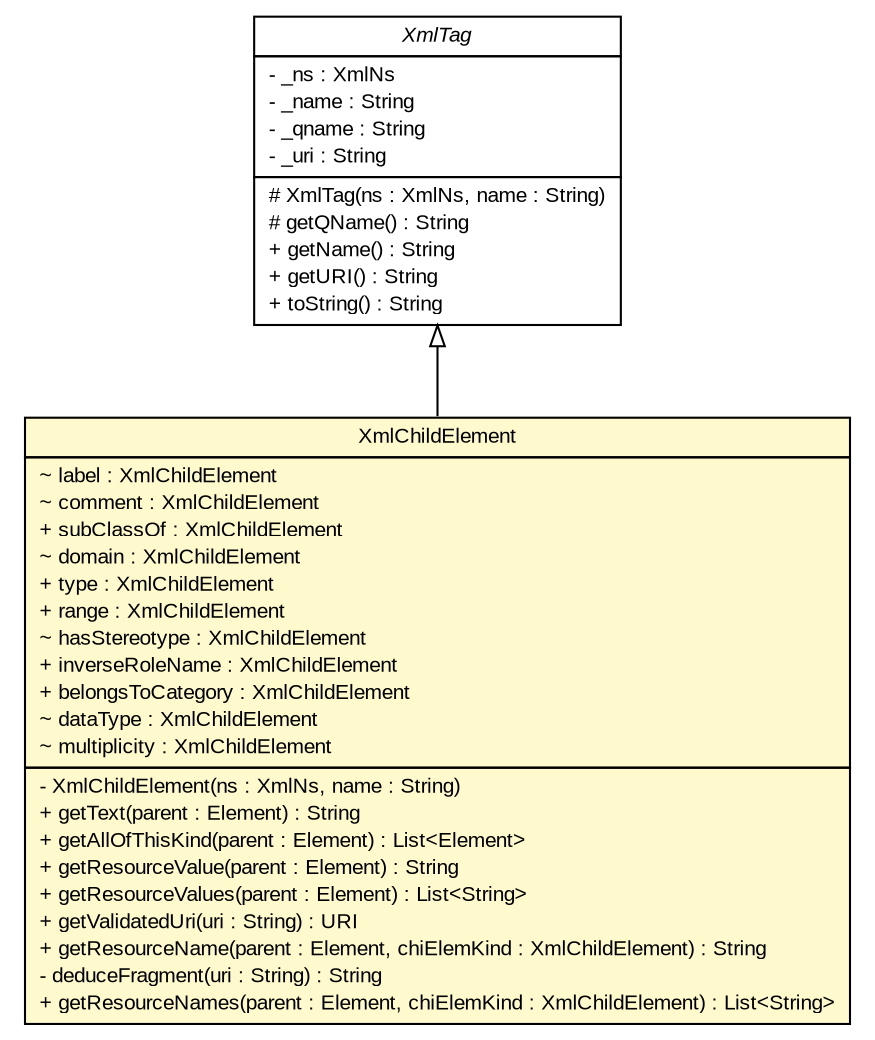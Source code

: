 #!/usr/local/bin/dot
#
# Class diagram 
# Generated by UMLGraph version R5_6_6-6-g3bdff0 (http://www.umlgraph.org/)
#

digraph G {
	edge [fontname="arial",fontsize=10,labelfontname="arial",labelfontsize=10];
	node [fontname="arial",fontsize=10,shape=plaintext];
	nodesep=0.25;
	ranksep=0.5;
	// org.tanjakostic.jcleancim.experimental.builder.rdfs.XmlTag
	c213601 [label=<<table title="org.tanjakostic.jcleancim.experimental.builder.rdfs.XmlTag" border="0" cellborder="1" cellspacing="0" cellpadding="2" port="p" href="./XmlTag.html">
		<tr><td><table border="0" cellspacing="0" cellpadding="1">
<tr><td align="center" balign="center"><font face="Arial Italic"> XmlTag </font></td></tr>
		</table></td></tr>
		<tr><td><table border="0" cellspacing="0" cellpadding="1">
<tr><td align="left" balign="left"> - _ns : XmlNs </td></tr>
<tr><td align="left" balign="left"> - _name : String </td></tr>
<tr><td align="left" balign="left"> - _qname : String </td></tr>
<tr><td align="left" balign="left"> - _uri : String </td></tr>
		</table></td></tr>
		<tr><td><table border="0" cellspacing="0" cellpadding="1">
<tr><td align="left" balign="left"> # XmlTag(ns : XmlNs, name : String) </td></tr>
<tr><td align="left" balign="left"> # getQName() : String </td></tr>
<tr><td align="left" balign="left"> + getName() : String </td></tr>
<tr><td align="left" balign="left"> + getURI() : String </td></tr>
<tr><td align="left" balign="left"> + toString() : String </td></tr>
		</table></td></tr>
		</table>>, URL="./XmlTag.html", fontname="arial", fontcolor="black", fontsize=10.0];
	// org.tanjakostic.jcleancim.experimental.builder.rdfs.XmlChildElement
	c213606 [label=<<table title="org.tanjakostic.jcleancim.experimental.builder.rdfs.XmlChildElement" border="0" cellborder="1" cellspacing="0" cellpadding="2" port="p" bgcolor="lemonChiffon" href="./XmlChildElement.html">
		<tr><td><table border="0" cellspacing="0" cellpadding="1">
<tr><td align="center" balign="center"> XmlChildElement </td></tr>
		</table></td></tr>
		<tr><td><table border="0" cellspacing="0" cellpadding="1">
<tr><td align="left" balign="left"> ~ label : XmlChildElement </td></tr>
<tr><td align="left" balign="left"> ~ comment : XmlChildElement </td></tr>
<tr><td align="left" balign="left"> + subClassOf : XmlChildElement </td></tr>
<tr><td align="left" balign="left"> ~ domain : XmlChildElement </td></tr>
<tr><td align="left" balign="left"> + type : XmlChildElement </td></tr>
<tr><td align="left" balign="left"> + range : XmlChildElement </td></tr>
<tr><td align="left" balign="left"> ~ hasStereotype : XmlChildElement </td></tr>
<tr><td align="left" balign="left"> + inverseRoleName : XmlChildElement </td></tr>
<tr><td align="left" balign="left"> + belongsToCategory : XmlChildElement </td></tr>
<tr><td align="left" balign="left"> ~ dataType : XmlChildElement </td></tr>
<tr><td align="left" balign="left"> ~ multiplicity : XmlChildElement </td></tr>
		</table></td></tr>
		<tr><td><table border="0" cellspacing="0" cellpadding="1">
<tr><td align="left" balign="left"> - XmlChildElement(ns : XmlNs, name : String) </td></tr>
<tr><td align="left" balign="left"> + getText(parent : Element) : String </td></tr>
<tr><td align="left" balign="left"> + getAllOfThisKind(parent : Element) : List&lt;Element&gt; </td></tr>
<tr><td align="left" balign="left"> + getResourceValue(parent : Element) : String </td></tr>
<tr><td align="left" balign="left"> + getResourceValues(parent : Element) : List&lt;String&gt; </td></tr>
<tr><td align="left" balign="left"> + getValidatedUri(uri : String) : URI </td></tr>
<tr><td align="left" balign="left"> + getResourceName(parent : Element, chiElemKind : XmlChildElement) : String </td></tr>
<tr><td align="left" balign="left"> - deduceFragment(uri : String) : String </td></tr>
<tr><td align="left" balign="left"> + getResourceNames(parent : Element, chiElemKind : XmlChildElement) : List&lt;String&gt; </td></tr>
		</table></td></tr>
		</table>>, URL="./XmlChildElement.html", fontname="arial", fontcolor="black", fontsize=10.0];
	//org.tanjakostic.jcleancim.experimental.builder.rdfs.XmlChildElement extends org.tanjakostic.jcleancim.experimental.builder.rdfs.XmlTag
	c213601:p -> c213606:p [dir=back,arrowtail=empty];
}

